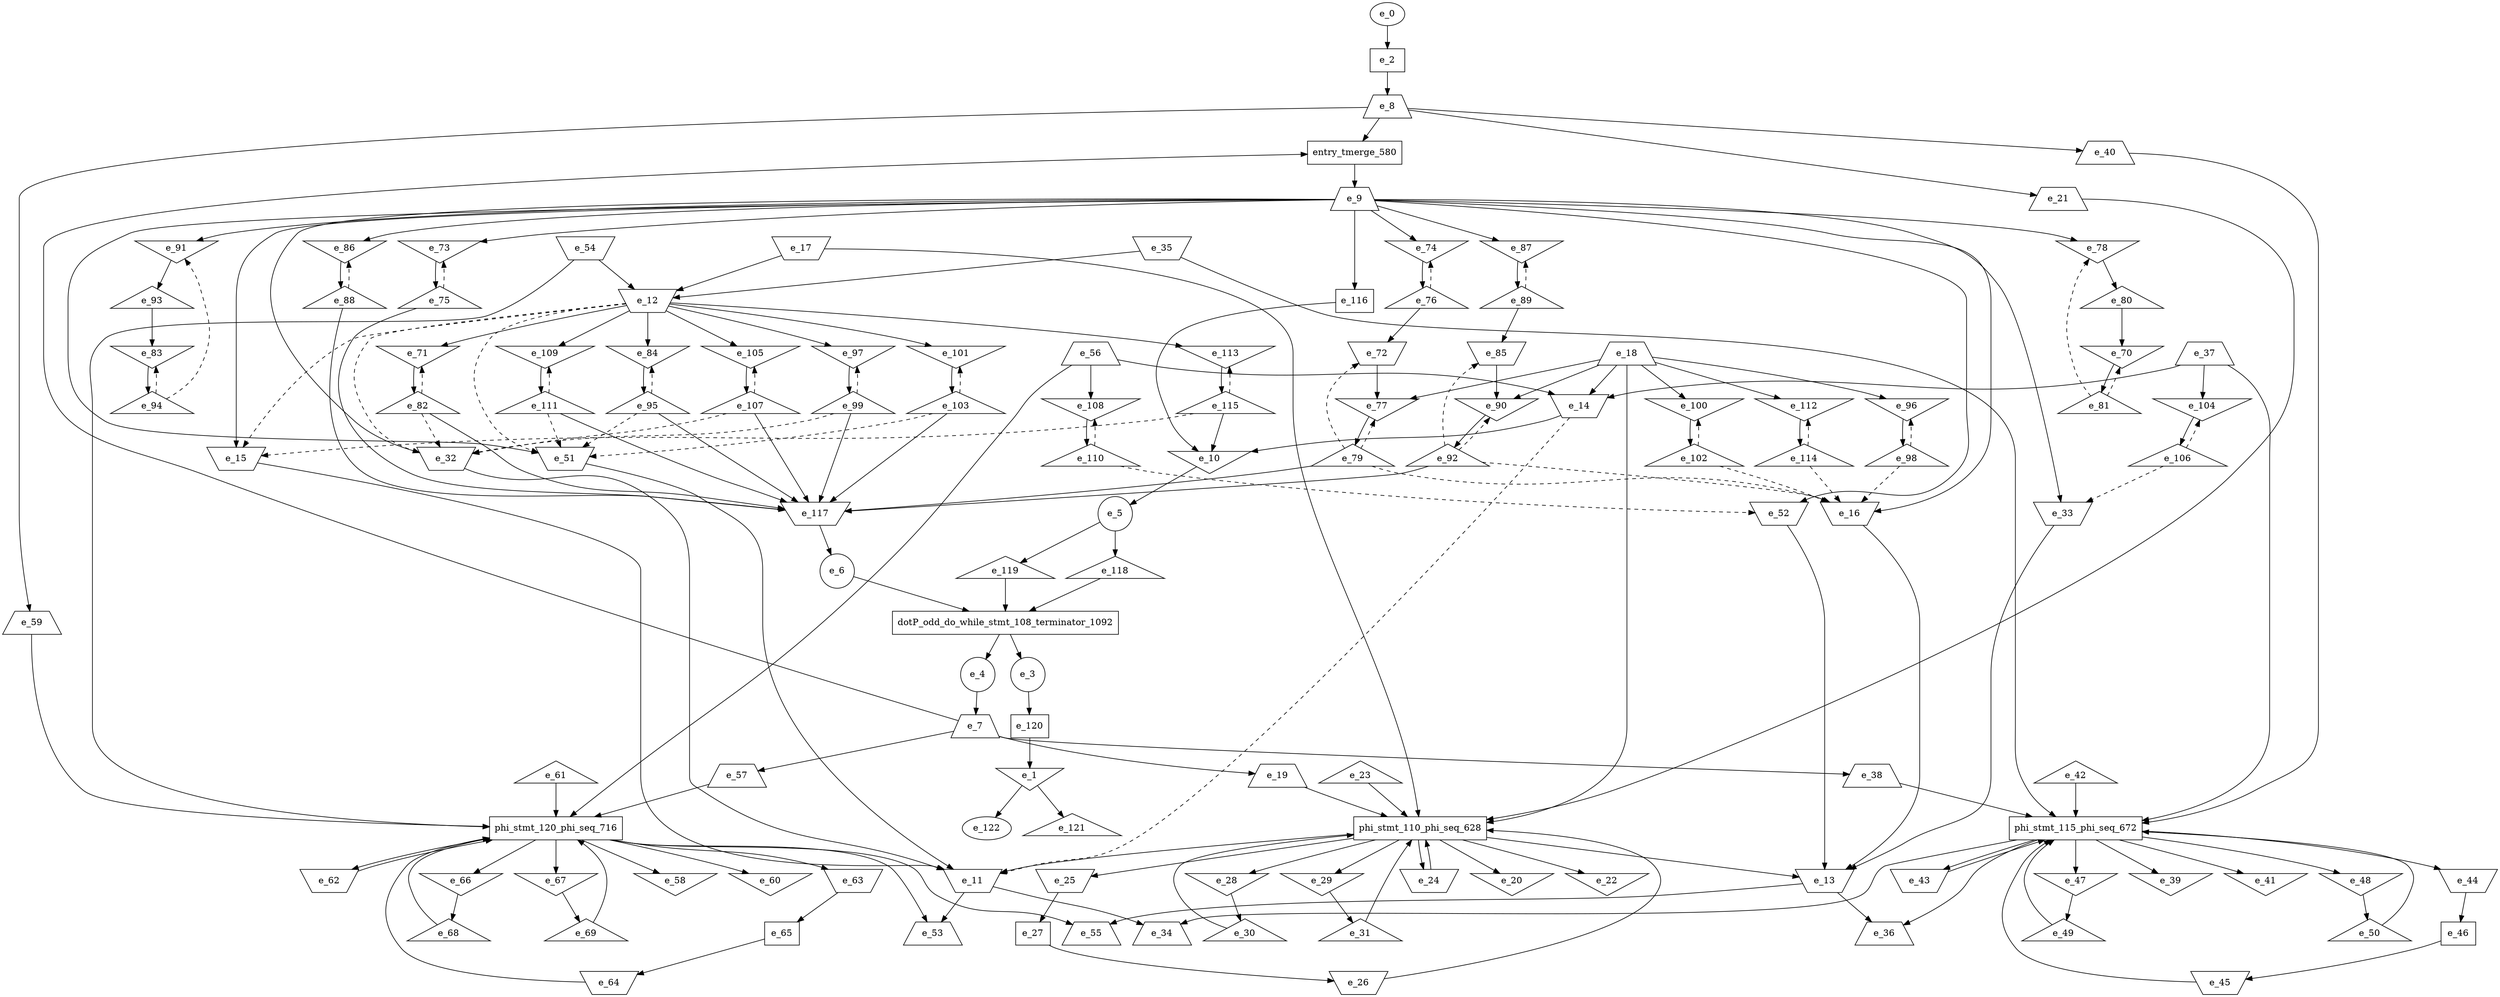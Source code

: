 digraph control_path {
  e_0: entry_node : n ;
  e_1 [shape = invtriangle];
  e_2 [shape = dot];
  e_3 [shape = circle];
  e_4 [shape = circle];
  e_5 [shape = circle];
  e_6 [shape = circle];
  e_7 [shape = trapezium];
  e_8 [shape = trapezium];
  e_9 [shape = trapezium];
  e_10 [shape = invtriangle];
  e_11 [shape = invtrapezium];
  e_12 [shape = invtrapezium];
  e_13 [shape = invtrapezium];
  e_14 [shape = invtrapezium];
  e_15 [shape = invtrapezium];
  e_16 [shape = invtrapezium];
  e_17 [shape = invtrapezium];
  e_18 [shape = trapezium];
  e_19 [shape = trapezium];
  e_20 [shape = invtriangle];
  e_21 [shape = trapezium];
  e_22 [shape = invtriangle];
  e_23 [shape = triangle];
  e_24 [shape = invtrapezium];
  e_25 [shape = invtrapezium];
  e_26 [shape = invtrapezium];
  e_27 [shape = dot];
  e_28 [shape = invtriangle];
  e_29 [shape = invtriangle];
  e_30 [shape = triangle];
  e_31 [shape = triangle];
  e_32 [shape = invtrapezium];
  e_33 [shape = invtrapezium];
  e_34 [shape = trapezium];
  e_35 [shape = invtrapezium];
  e_36 [shape = trapezium];
  e_37 [shape = trapezium];
  e_38 [shape = trapezium];
  e_39 [shape = invtriangle];
  e_40 [shape = trapezium];
  e_41 [shape = invtriangle];
  e_42 [shape = triangle];
  e_43 [shape = invtrapezium];
  e_44 [shape = invtrapezium];
  e_45 [shape = invtrapezium];
  e_46 [shape = dot];
  e_47 [shape = invtriangle];
  e_48 [shape = invtriangle];
  e_49 [shape = triangle];
  e_50 [shape = triangle];
  e_51 [shape = invtrapezium];
  e_52 [shape = invtrapezium];
  e_53 [shape = trapezium];
  e_54 [shape = invtrapezium];
  e_55 [shape = trapezium];
  e_56 [shape = trapezium];
  e_57 [shape = trapezium];
  e_58 [shape = invtriangle];
  e_59 [shape = trapezium];
  e_60 [shape = invtriangle];
  e_61 [shape = triangle];
  e_62 [shape = invtrapezium];
  e_63 [shape = invtrapezium];
  e_64 [shape = invtrapezium];
  e_65 [shape = dot];
  e_66 [shape = invtriangle];
  e_67 [shape = invtriangle];
  e_68 [shape = triangle];
  e_69 [shape = triangle];
  e_70 [shape = invtriangle];
  e_71 [shape = invtriangle];
  e_72 [shape = invtrapezium];
  e_73 [shape = invtriangle];
  e_74 [shape = invtriangle];
  e_75 [shape = triangle];
  e_76 [shape = triangle];
  e_77 [shape = invtriangle];
  e_78 [shape = invtriangle];
  e_79 [shape = triangle];
  e_80 [shape = triangle];
  e_81 [shape = triangle];
  e_82 [shape = triangle];
  e_83 [shape = invtriangle];
  e_84 [shape = invtriangle];
  e_85 [shape = invtrapezium];
  e_86 [shape = invtriangle];
  e_87 [shape = invtriangle];
  e_88 [shape = triangle];
  e_89 [shape = triangle];
  e_90 [shape = invtriangle];
  e_91 [shape = invtriangle];
  e_92 [shape = triangle];
  e_93 [shape = triangle];
  e_94 [shape = triangle];
  e_95 [shape = triangle];
  e_96 [shape = invtriangle];
  e_97 [shape = invtriangle];
  e_98 [shape = triangle];
  e_99 [shape = triangle];
  e_100 [shape = invtriangle];
  e_101 [shape = invtriangle];
  e_102 [shape = triangle];
  e_103 [shape = triangle];
  e_104 [shape = invtriangle];
  e_105 [shape = invtriangle];
  e_106 [shape = triangle];
  e_107 [shape = triangle];
  e_108 [shape = invtriangle];
  e_109 [shape = invtriangle];
  e_110 [shape = triangle];
  e_111 [shape = triangle];
  e_112 [shape = invtriangle];
  e_113 [shape = invtriangle];
  e_114 [shape = triangle];
  e_115 [shape = triangle];
  e_116 [shape = dot];
  e_117 [shape = invtrapezium];
  e_118 [shape = triangle];
  e_119 [shape = triangle];
  e_120 [shape = dot];
  e_121 [shape = triangle];
  e_122: exit_node : s ;
  e_120 -> e_1;
  e_0 -> e_2;
  e_10 -> e_5;
  e_117 -> e_6;
  e_4 -> e_7;
  e_2 -> e_8;
  e_14 -> e_10;
  e_115 -> e_10;
  e_116 -> e_10;
  e_15 -> e_11;
  e_32 -> e_11;
  e_51 -> e_11;
  e_14 -> e_11[style = dashed];
  e_17 -> e_12;
  e_35 -> e_12;
  e_54 -> e_12;
  e_16 -> e_13;
  e_33 -> e_13;
  e_52 -> e_13;
  e_18 -> e_14;
  e_37 -> e_14;
  e_56 -> e_14;
  e_9 -> e_15;
  e_12 -> e_15[style = dashed];
  e_115 -> e_15[style = dashed];
  e_9 -> e_16;
  e_114 -> e_16[style = dashed];
  e_102 -> e_16[style = dashed];
  e_98 -> e_16[style = dashed];
  e_92 -> e_16[style = dashed];
  e_79 -> e_16[style = dashed];
  e_7 -> e_19;
  e_8 -> e_21;
  e_27 -> e_26;
  e_25 -> e_27;
  e_28 -> e_30;
  e_29 -> e_31;
  e_9 -> e_32;
  e_12 -> e_32[style = dashed];
  e_107 -> e_32[style = dashed];
  e_99 -> e_32[style = dashed];
  e_82 -> e_32[style = dashed];
  e_9 -> e_33;
  e_106 -> e_33[style = dashed];
  e_11 -> e_34;
  e_13 -> e_36;
  e_7 -> e_38;
  e_8 -> e_40;
  e_46 -> e_45;
  e_44 -> e_46;
  e_47 -> e_49;
  e_48 -> e_50;
  e_9 -> e_51;
  e_12 -> e_51[style = dashed];
  e_111 -> e_51[style = dashed];
  e_103 -> e_51[style = dashed];
  e_95 -> e_51[style = dashed];
  e_9 -> e_52;
  e_110 -> e_52[style = dashed];
  e_11 -> e_53;
  e_13 -> e_55;
  e_7 -> e_57;
  e_8 -> e_59;
  e_65 -> e_64;
  e_63 -> e_65;
  e_66 -> e_68;
  e_67 -> e_69;
  e_80 -> e_70;
  e_81 -> e_70[style = dashed];
  e_12 -> e_71;
  e_82 -> e_71[style = dashed];
  e_76 -> e_72;
  e_79 -> e_72[style = dashed];
  e_9 -> e_73;
  e_75 -> e_73[style = dashed];
  e_9 -> e_74;
  e_76 -> e_74[style = dashed];
  e_73 -> e_75;
  e_74 -> e_76;
  e_18 -> e_77;
  e_72 -> e_77;
  e_79 -> e_77[style = dashed];
  e_9 -> e_78;
  e_81 -> e_78[style = dashed];
  e_77 -> e_79;
  e_78 -> e_80;
  e_70 -> e_81;
  e_71 -> e_82;
  e_93 -> e_83;
  e_94 -> e_83[style = dashed];
  e_12 -> e_84;
  e_95 -> e_84[style = dashed];
  e_89 -> e_85;
  e_92 -> e_85[style = dashed];
  e_9 -> e_86;
  e_88 -> e_86[style = dashed];
  e_9 -> e_87;
  e_89 -> e_87[style = dashed];
  e_86 -> e_88;
  e_87 -> e_89;
  e_18 -> e_90;
  e_85 -> e_90;
  e_92 -> e_90[style = dashed];
  e_9 -> e_91;
  e_94 -> e_91[style = dashed];
  e_90 -> e_92;
  e_91 -> e_93;
  e_83 -> e_94;
  e_84 -> e_95;
  e_18 -> e_96;
  e_98 -> e_96[style = dashed];
  e_12 -> e_97;
  e_99 -> e_97[style = dashed];
  e_96 -> e_98;
  e_97 -> e_99;
  e_18 -> e_100;
  e_102 -> e_100[style = dashed];
  e_12 -> e_101;
  e_103 -> e_101[style = dashed];
  e_100 -> e_102;
  e_101 -> e_103;
  e_37 -> e_104;
  e_106 -> e_104[style = dashed];
  e_12 -> e_105;
  e_107 -> e_105[style = dashed];
  e_104 -> e_106;
  e_105 -> e_107;
  e_56 -> e_108;
  e_110 -> e_108[style = dashed];
  e_12 -> e_109;
  e_111 -> e_109[style = dashed];
  e_108 -> e_110;
  e_109 -> e_111;
  e_18 -> e_112;
  e_114 -> e_112[style = dashed];
  e_12 -> e_113;
  e_115 -> e_113[style = dashed];
  e_112 -> e_114;
  e_113 -> e_115;
  e_9 -> e_116;
  e_111 -> e_117;
  e_107 -> e_117;
  e_103 -> e_117;
  e_99 -> e_117;
  e_88 -> e_117;
  e_82 -> e_117;
  e_92 -> e_117;
  e_95 -> e_117;
  e_75 -> e_117;
  e_79 -> e_117;
  e_5 -> e_118;
  e_5 -> e_119;
  e_3 -> e_120;
  e_1 -> e_121;
  e_1 -> e_122;
  dotP_odd_do_while_stmt_108_terminator_1092 [shape=rectangle];
e_6 -> dotP_odd_do_while_stmt_108_terminator_1092;
e_119 -> dotP_odd_do_while_stmt_108_terminator_1092;
e_118 -> dotP_odd_do_while_stmt_108_terminator_1092;
dotP_odd_do_while_stmt_108_terminator_1092 -> e_4;
dotP_odd_do_while_stmt_108_terminator_1092 -> e_3;
  phi_stmt_110_phi_seq_628 [shape=rectangle];
e_21 -> phi_stmt_110_phi_seq_628;
phi_stmt_110_phi_seq_628 -> e_24;
phi_stmt_110_phi_seq_628 -> e_25;
phi_stmt_110_phi_seq_628 -> e_22;
e_24 -> phi_stmt_110_phi_seq_628;
e_26 -> phi_stmt_110_phi_seq_628;
e_19 -> phi_stmt_110_phi_seq_628;
phi_stmt_110_phi_seq_628 -> e_28;
phi_stmt_110_phi_seq_628 -> e_29;
phi_stmt_110_phi_seq_628 -> e_20;
e_30 -> phi_stmt_110_phi_seq_628;
e_31 -> phi_stmt_110_phi_seq_628;
e_17 -> phi_stmt_110_phi_seq_628;
e_18 -> phi_stmt_110_phi_seq_628;
phi_stmt_110_phi_seq_628 -> e_11;
phi_stmt_110_phi_seq_628 -> e_13;
e_23 -> phi_stmt_110_phi_seq_628;
  phi_stmt_115_phi_seq_672 [shape=rectangle];
e_40 -> phi_stmt_115_phi_seq_672;
phi_stmt_115_phi_seq_672 -> e_43;
phi_stmt_115_phi_seq_672 -> e_44;
phi_stmt_115_phi_seq_672 -> e_41;
e_43 -> phi_stmt_115_phi_seq_672;
e_45 -> phi_stmt_115_phi_seq_672;
e_38 -> phi_stmt_115_phi_seq_672;
phi_stmt_115_phi_seq_672 -> e_47;
phi_stmt_115_phi_seq_672 -> e_48;
phi_stmt_115_phi_seq_672 -> e_39;
e_49 -> phi_stmt_115_phi_seq_672;
e_50 -> phi_stmt_115_phi_seq_672;
e_35 -> phi_stmt_115_phi_seq_672;
e_37 -> phi_stmt_115_phi_seq_672;
phi_stmt_115_phi_seq_672 -> e_34;
phi_stmt_115_phi_seq_672 -> e_36;
e_42 -> phi_stmt_115_phi_seq_672;
  phi_stmt_120_phi_seq_716 [shape=rectangle];
e_59 -> phi_stmt_120_phi_seq_716;
phi_stmt_120_phi_seq_716 -> e_62;
phi_stmt_120_phi_seq_716 -> e_63;
phi_stmt_120_phi_seq_716 -> e_60;
e_62 -> phi_stmt_120_phi_seq_716;
e_64 -> phi_stmt_120_phi_seq_716;
e_57 -> phi_stmt_120_phi_seq_716;
phi_stmt_120_phi_seq_716 -> e_66;
phi_stmt_120_phi_seq_716 -> e_67;
phi_stmt_120_phi_seq_716 -> e_58;
e_68 -> phi_stmt_120_phi_seq_716;
e_69 -> phi_stmt_120_phi_seq_716;
e_54 -> phi_stmt_120_phi_seq_716;
e_56 -> phi_stmt_120_phi_seq_716;
phi_stmt_120_phi_seq_716 -> e_53;
phi_stmt_120_phi_seq_716 -> e_55;
e_61 -> phi_stmt_120_phi_seq_716;
entry_tmerge_580 [shape = rectangle]; 
e_7 -> entry_tmerge_580;
e_8 -> entry_tmerge_580;
entry_tmerge_580 -> e_9;
}
